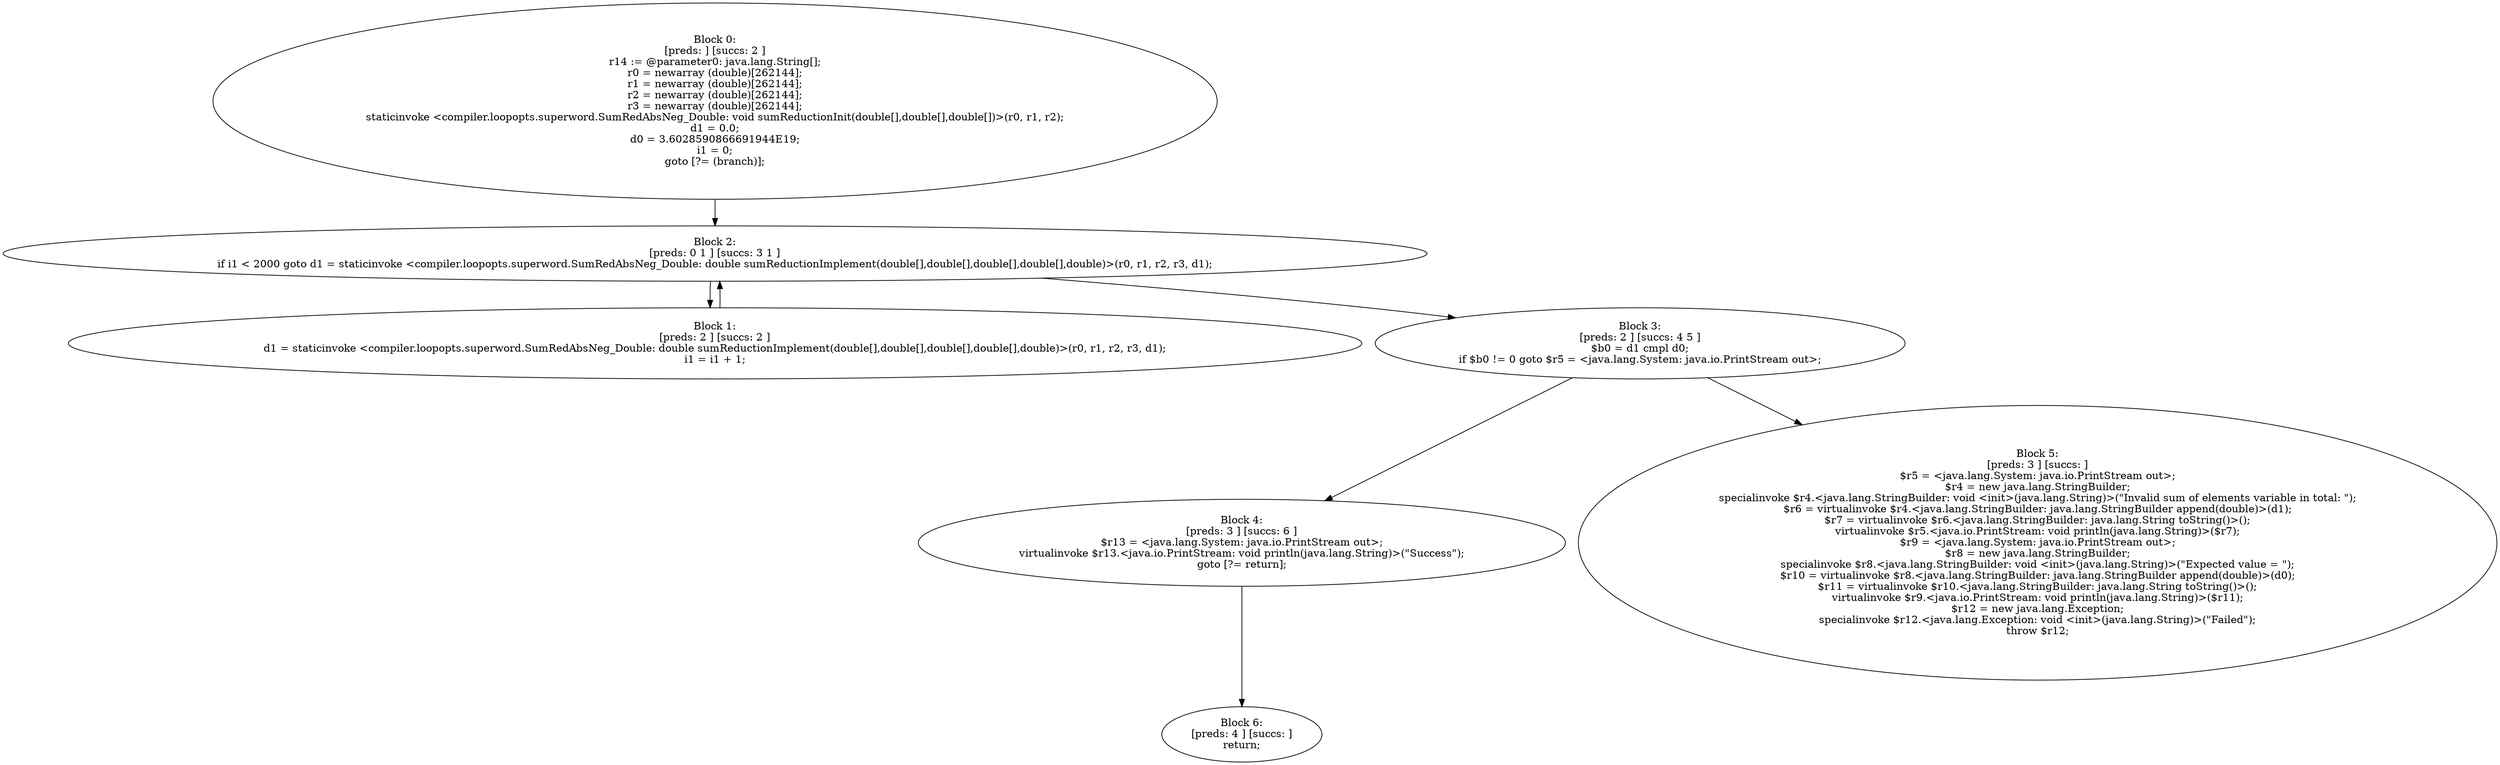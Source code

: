 digraph "unitGraph" {
    "Block 0:
[preds: ] [succs: 2 ]
r14 := @parameter0: java.lang.String[];
r0 = newarray (double)[262144];
r1 = newarray (double)[262144];
r2 = newarray (double)[262144];
r3 = newarray (double)[262144];
staticinvoke <compiler.loopopts.superword.SumRedAbsNeg_Double: void sumReductionInit(double[],double[],double[])>(r0, r1, r2);
d1 = 0.0;
d0 = 3.6028590866691944E19;
i1 = 0;
goto [?= (branch)];
"
    "Block 1:
[preds: 2 ] [succs: 2 ]
d1 = staticinvoke <compiler.loopopts.superword.SumRedAbsNeg_Double: double sumReductionImplement(double[],double[],double[],double[],double)>(r0, r1, r2, r3, d1);
i1 = i1 + 1;
"
    "Block 2:
[preds: 0 1 ] [succs: 3 1 ]
if i1 < 2000 goto d1 = staticinvoke <compiler.loopopts.superword.SumRedAbsNeg_Double: double sumReductionImplement(double[],double[],double[],double[],double)>(r0, r1, r2, r3, d1);
"
    "Block 3:
[preds: 2 ] [succs: 4 5 ]
$b0 = d1 cmpl d0;
if $b0 != 0 goto $r5 = <java.lang.System: java.io.PrintStream out>;
"
    "Block 4:
[preds: 3 ] [succs: 6 ]
$r13 = <java.lang.System: java.io.PrintStream out>;
virtualinvoke $r13.<java.io.PrintStream: void println(java.lang.String)>(\"Success\");
goto [?= return];
"
    "Block 5:
[preds: 3 ] [succs: ]
$r5 = <java.lang.System: java.io.PrintStream out>;
$r4 = new java.lang.StringBuilder;
specialinvoke $r4.<java.lang.StringBuilder: void <init>(java.lang.String)>(\"Invalid sum of elements variable in total: \");
$r6 = virtualinvoke $r4.<java.lang.StringBuilder: java.lang.StringBuilder append(double)>(d1);
$r7 = virtualinvoke $r6.<java.lang.StringBuilder: java.lang.String toString()>();
virtualinvoke $r5.<java.io.PrintStream: void println(java.lang.String)>($r7);
$r9 = <java.lang.System: java.io.PrintStream out>;
$r8 = new java.lang.StringBuilder;
specialinvoke $r8.<java.lang.StringBuilder: void <init>(java.lang.String)>(\"Expected value = \");
$r10 = virtualinvoke $r8.<java.lang.StringBuilder: java.lang.StringBuilder append(double)>(d0);
$r11 = virtualinvoke $r10.<java.lang.StringBuilder: java.lang.String toString()>();
virtualinvoke $r9.<java.io.PrintStream: void println(java.lang.String)>($r11);
$r12 = new java.lang.Exception;
specialinvoke $r12.<java.lang.Exception: void <init>(java.lang.String)>(\"Failed\");
throw $r12;
"
    "Block 6:
[preds: 4 ] [succs: ]
return;
"
    "Block 0:
[preds: ] [succs: 2 ]
r14 := @parameter0: java.lang.String[];
r0 = newarray (double)[262144];
r1 = newarray (double)[262144];
r2 = newarray (double)[262144];
r3 = newarray (double)[262144];
staticinvoke <compiler.loopopts.superword.SumRedAbsNeg_Double: void sumReductionInit(double[],double[],double[])>(r0, r1, r2);
d1 = 0.0;
d0 = 3.6028590866691944E19;
i1 = 0;
goto [?= (branch)];
"->"Block 2:
[preds: 0 1 ] [succs: 3 1 ]
if i1 < 2000 goto d1 = staticinvoke <compiler.loopopts.superword.SumRedAbsNeg_Double: double sumReductionImplement(double[],double[],double[],double[],double)>(r0, r1, r2, r3, d1);
";
    "Block 1:
[preds: 2 ] [succs: 2 ]
d1 = staticinvoke <compiler.loopopts.superword.SumRedAbsNeg_Double: double sumReductionImplement(double[],double[],double[],double[],double)>(r0, r1, r2, r3, d1);
i1 = i1 + 1;
"->"Block 2:
[preds: 0 1 ] [succs: 3 1 ]
if i1 < 2000 goto d1 = staticinvoke <compiler.loopopts.superword.SumRedAbsNeg_Double: double sumReductionImplement(double[],double[],double[],double[],double)>(r0, r1, r2, r3, d1);
";
    "Block 2:
[preds: 0 1 ] [succs: 3 1 ]
if i1 < 2000 goto d1 = staticinvoke <compiler.loopopts.superword.SumRedAbsNeg_Double: double sumReductionImplement(double[],double[],double[],double[],double)>(r0, r1, r2, r3, d1);
"->"Block 3:
[preds: 2 ] [succs: 4 5 ]
$b0 = d1 cmpl d0;
if $b0 != 0 goto $r5 = <java.lang.System: java.io.PrintStream out>;
";
    "Block 2:
[preds: 0 1 ] [succs: 3 1 ]
if i1 < 2000 goto d1 = staticinvoke <compiler.loopopts.superword.SumRedAbsNeg_Double: double sumReductionImplement(double[],double[],double[],double[],double)>(r0, r1, r2, r3, d1);
"->"Block 1:
[preds: 2 ] [succs: 2 ]
d1 = staticinvoke <compiler.loopopts.superword.SumRedAbsNeg_Double: double sumReductionImplement(double[],double[],double[],double[],double)>(r0, r1, r2, r3, d1);
i1 = i1 + 1;
";
    "Block 3:
[preds: 2 ] [succs: 4 5 ]
$b0 = d1 cmpl d0;
if $b0 != 0 goto $r5 = <java.lang.System: java.io.PrintStream out>;
"->"Block 4:
[preds: 3 ] [succs: 6 ]
$r13 = <java.lang.System: java.io.PrintStream out>;
virtualinvoke $r13.<java.io.PrintStream: void println(java.lang.String)>(\"Success\");
goto [?= return];
";
    "Block 3:
[preds: 2 ] [succs: 4 5 ]
$b0 = d1 cmpl d0;
if $b0 != 0 goto $r5 = <java.lang.System: java.io.PrintStream out>;
"->"Block 5:
[preds: 3 ] [succs: ]
$r5 = <java.lang.System: java.io.PrintStream out>;
$r4 = new java.lang.StringBuilder;
specialinvoke $r4.<java.lang.StringBuilder: void <init>(java.lang.String)>(\"Invalid sum of elements variable in total: \");
$r6 = virtualinvoke $r4.<java.lang.StringBuilder: java.lang.StringBuilder append(double)>(d1);
$r7 = virtualinvoke $r6.<java.lang.StringBuilder: java.lang.String toString()>();
virtualinvoke $r5.<java.io.PrintStream: void println(java.lang.String)>($r7);
$r9 = <java.lang.System: java.io.PrintStream out>;
$r8 = new java.lang.StringBuilder;
specialinvoke $r8.<java.lang.StringBuilder: void <init>(java.lang.String)>(\"Expected value = \");
$r10 = virtualinvoke $r8.<java.lang.StringBuilder: java.lang.StringBuilder append(double)>(d0);
$r11 = virtualinvoke $r10.<java.lang.StringBuilder: java.lang.String toString()>();
virtualinvoke $r9.<java.io.PrintStream: void println(java.lang.String)>($r11);
$r12 = new java.lang.Exception;
specialinvoke $r12.<java.lang.Exception: void <init>(java.lang.String)>(\"Failed\");
throw $r12;
";
    "Block 4:
[preds: 3 ] [succs: 6 ]
$r13 = <java.lang.System: java.io.PrintStream out>;
virtualinvoke $r13.<java.io.PrintStream: void println(java.lang.String)>(\"Success\");
goto [?= return];
"->"Block 6:
[preds: 4 ] [succs: ]
return;
";
}
